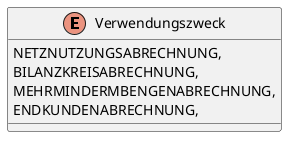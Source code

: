 @startuml
enum Verwendungszweck {
    NETZNUTZUNGSABRECHNUNG,
    BILANZKREISABRECHNUNG,
    MEHRMINDERMBENGENABRECHNUNG,
    ENDKUNDENABRECHNUNG,
}
@enduml
